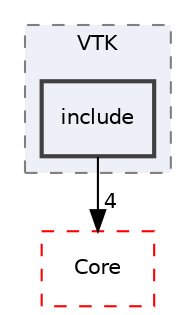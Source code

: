 digraph "include"
{
 // LATEX_PDF_SIZE
  edge [fontname="Helvetica",fontsize="10",labelfontname="Helvetica",labelfontsize="10"];
  node [fontname="Helvetica",fontsize="10",shape=record];
  compound=true
  subgraph clusterdir_7139da90b3b6a729dc9b0d4a90a93478 {
    graph [ bgcolor="#edf0f7", pencolor="grey50", style="filled,dashed,", label="VTK", fontname="Helvetica", fontsize="10", URL="dir_7139da90b3b6a729dc9b0d4a90a93478.html"]
  dir_18f1d875c40a37627224a969e536ae39 [shape=box, label="include", style="filled,bold,", fillcolor="#edf0f7", color="grey25", URL="dir_18f1d875c40a37627224a969e536ae39.html"];
  }
  dir_cac7f9cecb9aa42a0bd05452dddd8a21 [shape=box, label="Core", style="dashed,", fillcolor="#edf0f7", color="red", URL="dir_cac7f9cecb9aa42a0bd05452dddd8a21.html"];
  dir_18f1d875c40a37627224a969e536ae39->dir_cac7f9cecb9aa42a0bd05452dddd8a21 [headlabel="4", labeldistance=1.5 headhref="dir_000061_000014.html"];
}
